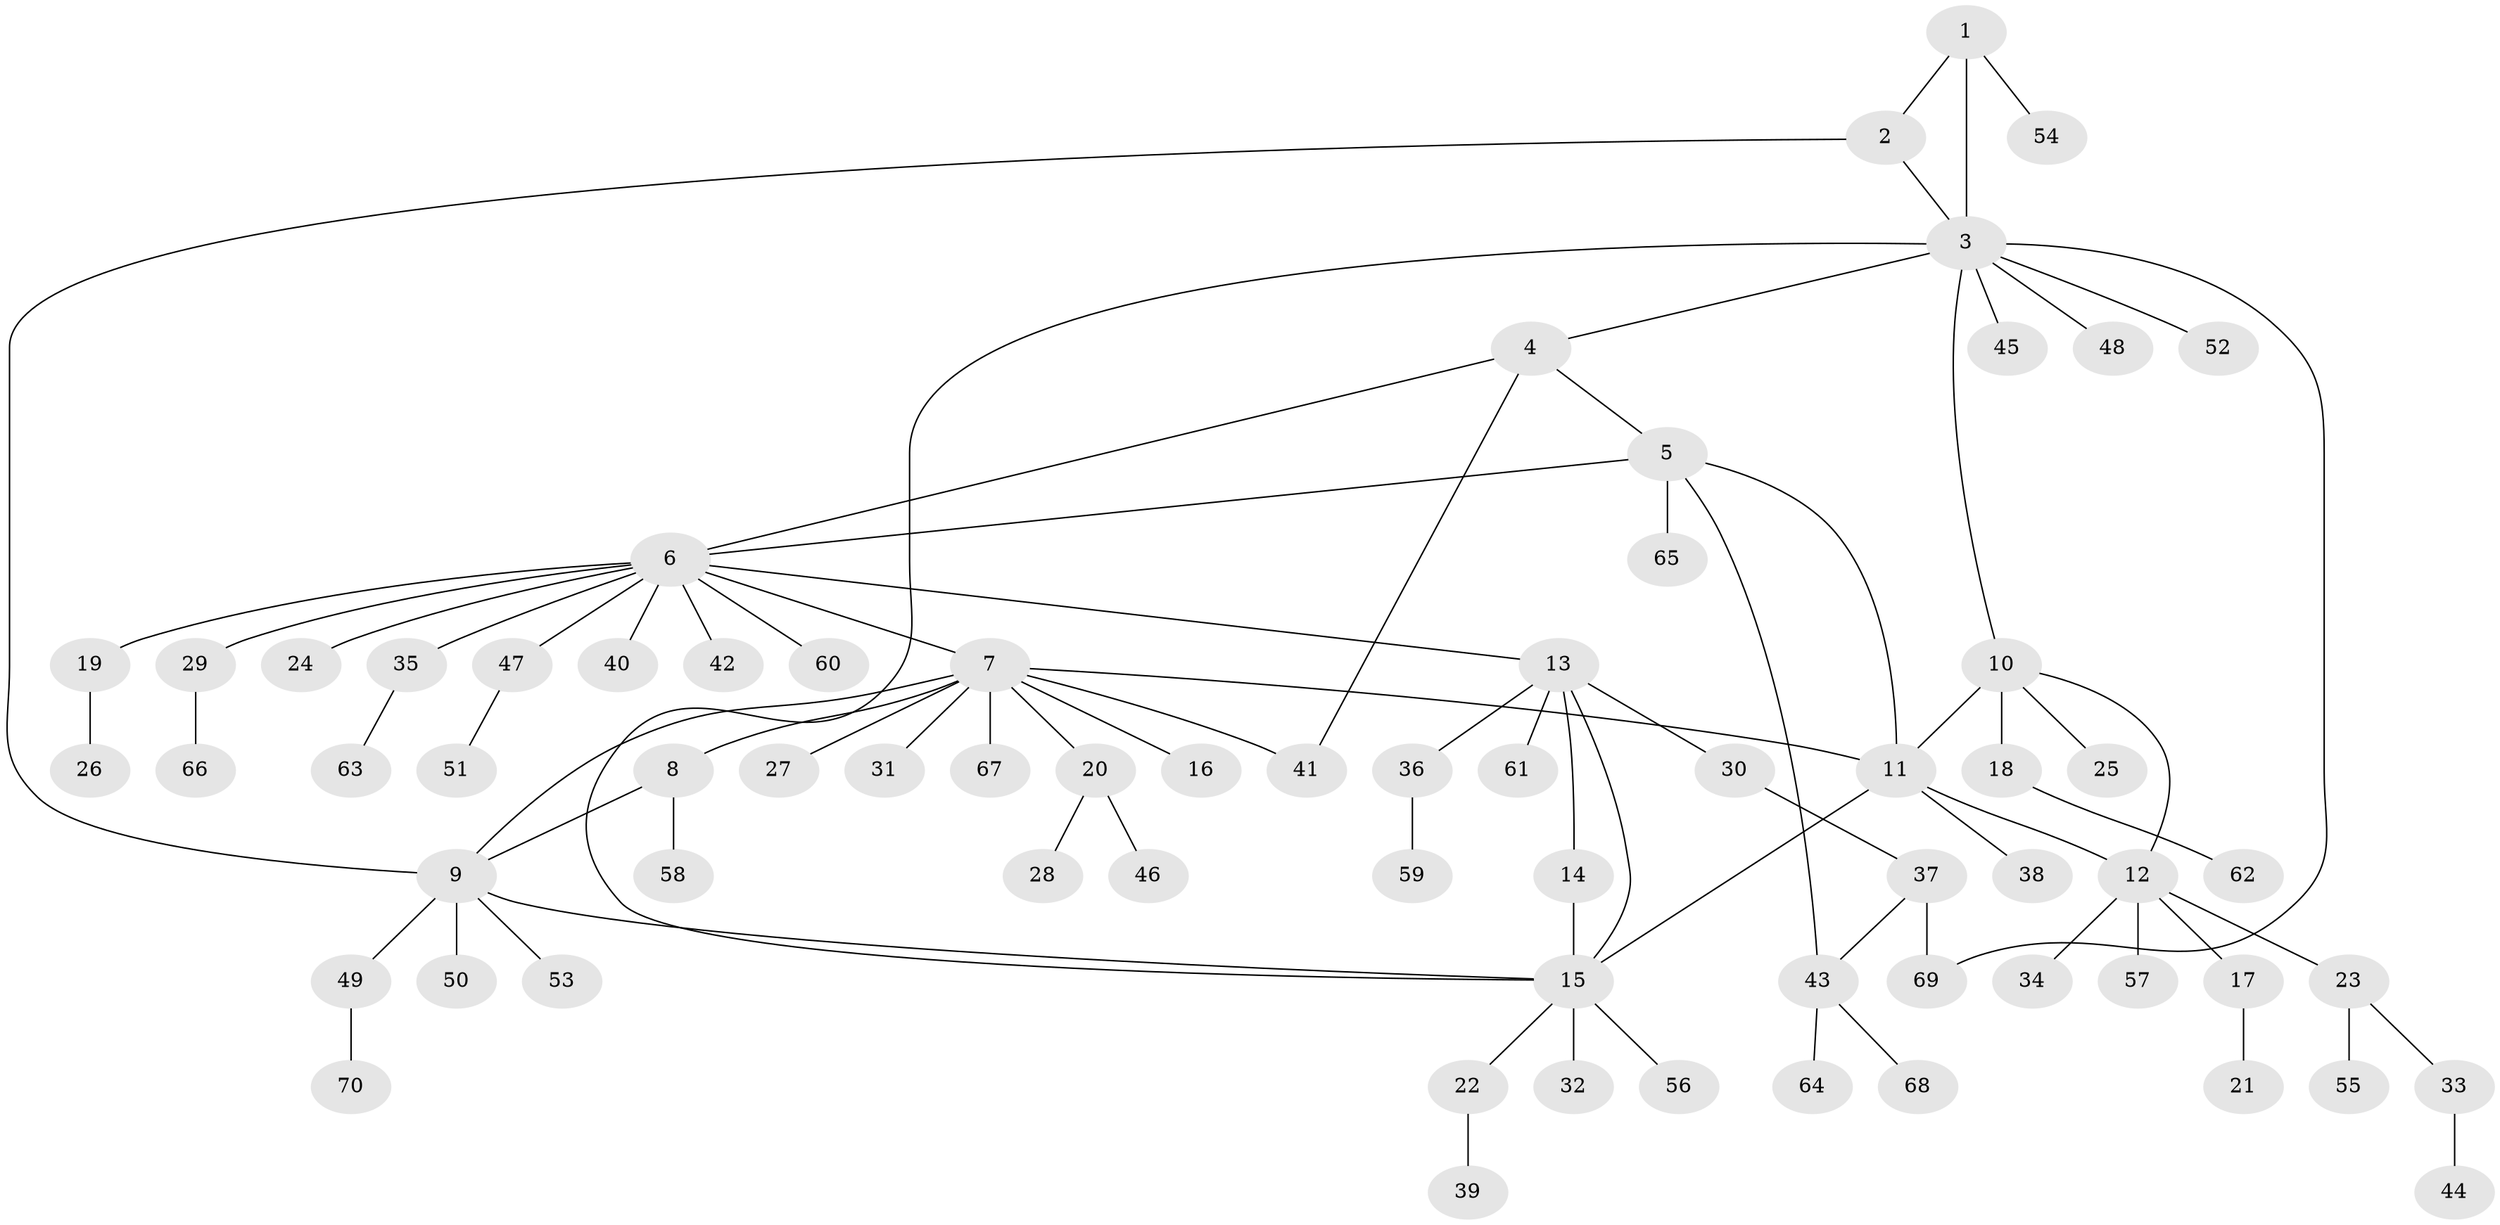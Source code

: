 // coarse degree distribution, {3: 0.0425531914893617, 7: 0.06382978723404255, 4: 0.02127659574468085, 11: 0.0425531914893617, 9: 0.02127659574468085, 2: 0.0851063829787234, 8: 0.02127659574468085, 6: 0.02127659574468085, 1: 0.6808510638297872}
// Generated by graph-tools (version 1.1) at 2025/52/02/27/25 19:52:17]
// undirected, 70 vertices, 83 edges
graph export_dot {
graph [start="1"]
  node [color=gray90,style=filled];
  1;
  2;
  3;
  4;
  5;
  6;
  7;
  8;
  9;
  10;
  11;
  12;
  13;
  14;
  15;
  16;
  17;
  18;
  19;
  20;
  21;
  22;
  23;
  24;
  25;
  26;
  27;
  28;
  29;
  30;
  31;
  32;
  33;
  34;
  35;
  36;
  37;
  38;
  39;
  40;
  41;
  42;
  43;
  44;
  45;
  46;
  47;
  48;
  49;
  50;
  51;
  52;
  53;
  54;
  55;
  56;
  57;
  58;
  59;
  60;
  61;
  62;
  63;
  64;
  65;
  66;
  67;
  68;
  69;
  70;
  1 -- 2;
  1 -- 3;
  1 -- 54;
  2 -- 3;
  2 -- 9;
  3 -- 4;
  3 -- 10;
  3 -- 15;
  3 -- 45;
  3 -- 48;
  3 -- 52;
  3 -- 69;
  4 -- 5;
  4 -- 6;
  4 -- 41;
  5 -- 6;
  5 -- 11;
  5 -- 43;
  5 -- 65;
  6 -- 7;
  6 -- 13;
  6 -- 19;
  6 -- 24;
  6 -- 29;
  6 -- 35;
  6 -- 40;
  6 -- 42;
  6 -- 47;
  6 -- 60;
  7 -- 8;
  7 -- 9;
  7 -- 11;
  7 -- 16;
  7 -- 20;
  7 -- 27;
  7 -- 31;
  7 -- 41;
  7 -- 67;
  8 -- 9;
  8 -- 58;
  9 -- 15;
  9 -- 49;
  9 -- 50;
  9 -- 53;
  10 -- 11;
  10 -- 12;
  10 -- 18;
  10 -- 25;
  11 -- 12;
  11 -- 15;
  11 -- 38;
  12 -- 17;
  12 -- 23;
  12 -- 34;
  12 -- 57;
  13 -- 14;
  13 -- 15;
  13 -- 30;
  13 -- 36;
  13 -- 61;
  14 -- 15;
  15 -- 22;
  15 -- 32;
  15 -- 56;
  17 -- 21;
  18 -- 62;
  19 -- 26;
  20 -- 28;
  20 -- 46;
  22 -- 39;
  23 -- 33;
  23 -- 55;
  29 -- 66;
  30 -- 37;
  33 -- 44;
  35 -- 63;
  36 -- 59;
  37 -- 43;
  37 -- 69;
  43 -- 64;
  43 -- 68;
  47 -- 51;
  49 -- 70;
}
